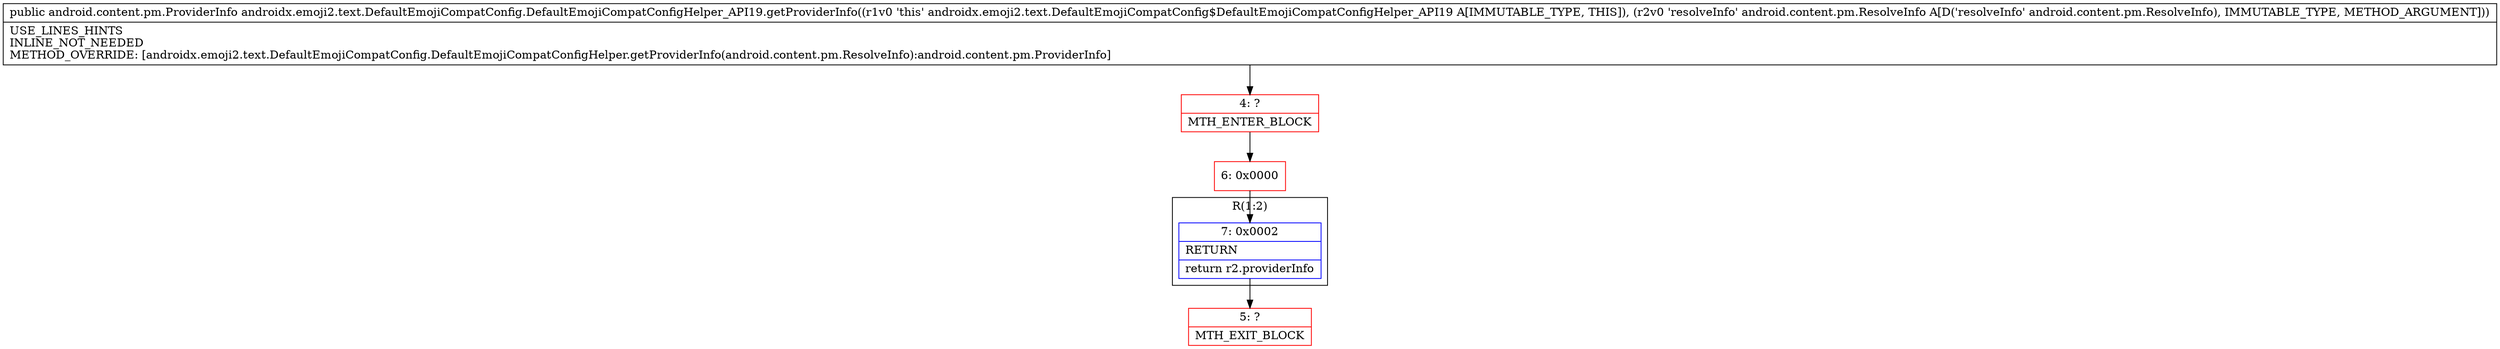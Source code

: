 digraph "CFG forandroidx.emoji2.text.DefaultEmojiCompatConfig.DefaultEmojiCompatConfigHelper_API19.getProviderInfo(Landroid\/content\/pm\/ResolveInfo;)Landroid\/content\/pm\/ProviderInfo;" {
subgraph cluster_Region_1319426153 {
label = "R(1:2)";
node [shape=record,color=blue];
Node_7 [shape=record,label="{7\:\ 0x0002|RETURN\l|return r2.providerInfo\l}"];
}
Node_4 [shape=record,color=red,label="{4\:\ ?|MTH_ENTER_BLOCK\l}"];
Node_6 [shape=record,color=red,label="{6\:\ 0x0000}"];
Node_5 [shape=record,color=red,label="{5\:\ ?|MTH_EXIT_BLOCK\l}"];
MethodNode[shape=record,label="{public android.content.pm.ProviderInfo androidx.emoji2.text.DefaultEmojiCompatConfig.DefaultEmojiCompatConfigHelper_API19.getProviderInfo((r1v0 'this' androidx.emoji2.text.DefaultEmojiCompatConfig$DefaultEmojiCompatConfigHelper_API19 A[IMMUTABLE_TYPE, THIS]), (r2v0 'resolveInfo' android.content.pm.ResolveInfo A[D('resolveInfo' android.content.pm.ResolveInfo), IMMUTABLE_TYPE, METHOD_ARGUMENT]))  | USE_LINES_HINTS\lINLINE_NOT_NEEDED\lMETHOD_OVERRIDE: [androidx.emoji2.text.DefaultEmojiCompatConfig.DefaultEmojiCompatConfigHelper.getProviderInfo(android.content.pm.ResolveInfo):android.content.pm.ProviderInfo]\l}"];
MethodNode -> Node_4;Node_7 -> Node_5;
Node_4 -> Node_6;
Node_6 -> Node_7;
}

